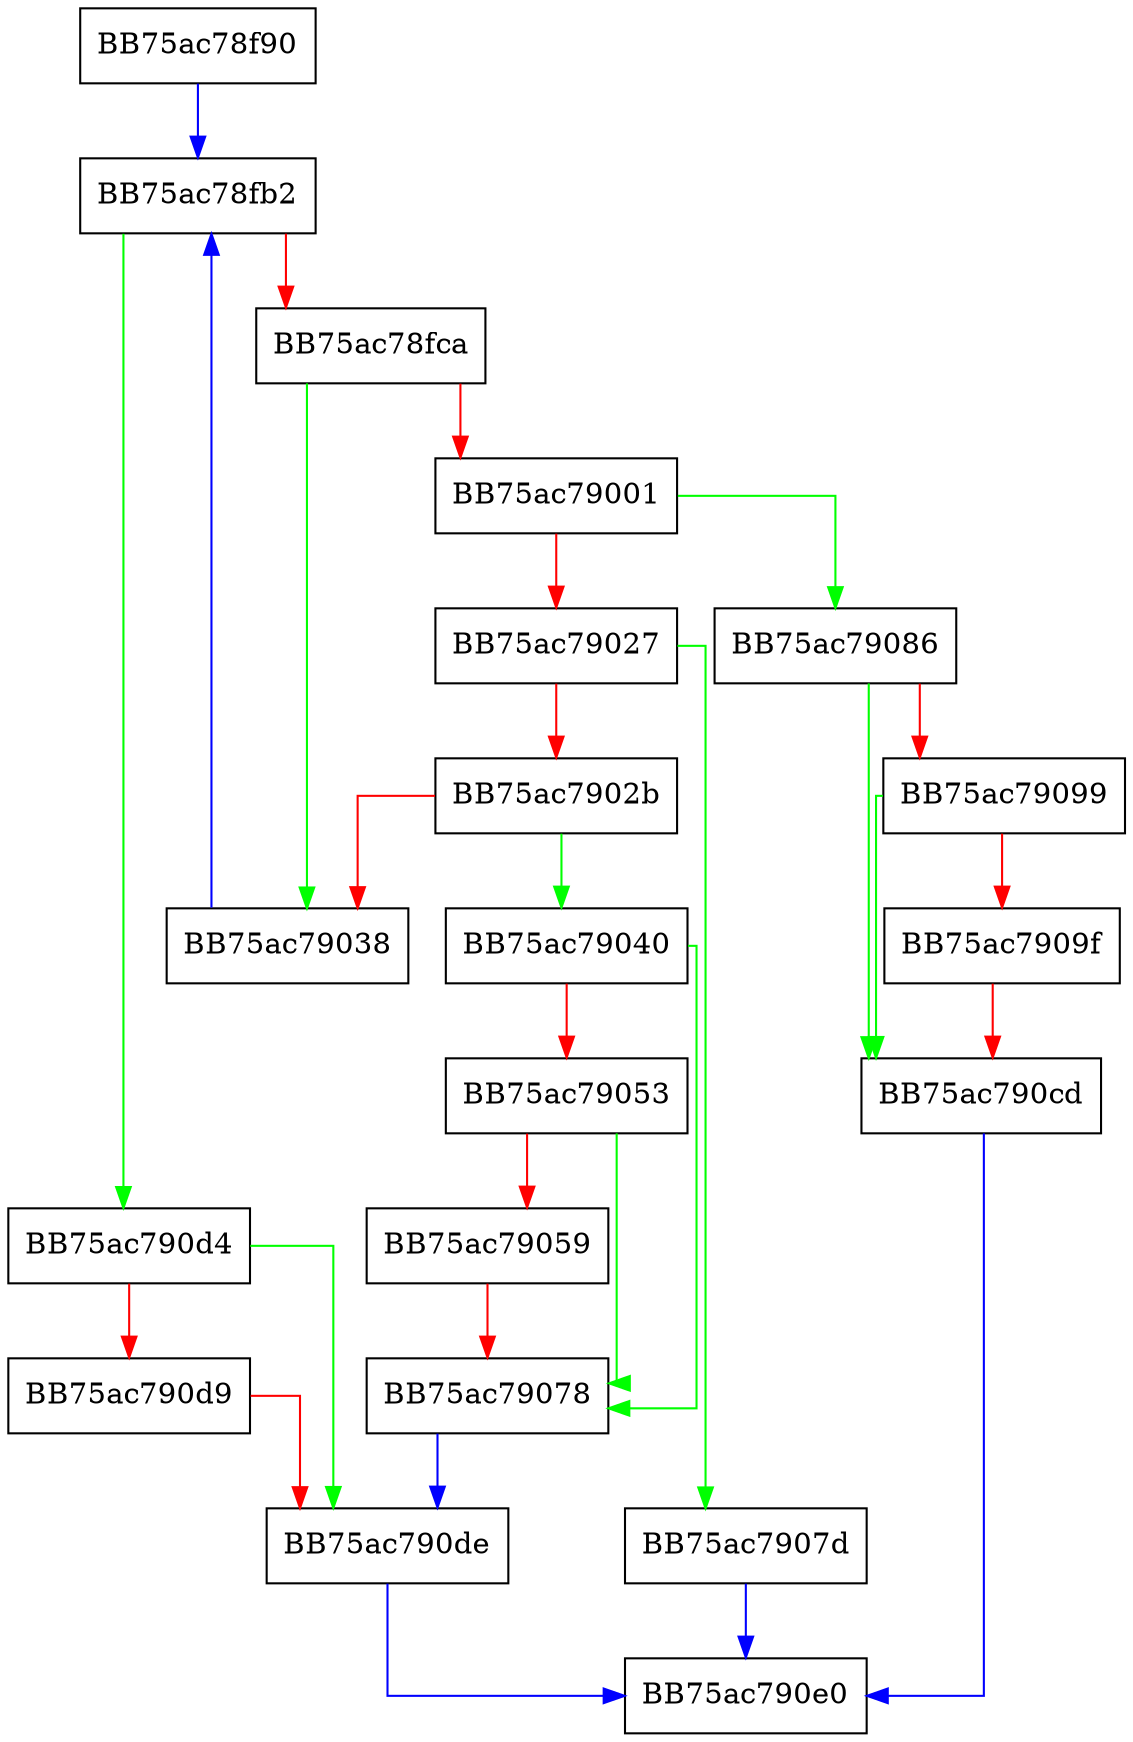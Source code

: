 digraph MaintRescanEntry {
  node [shape="box"];
  graph [splines=ortho];
  BB75ac78f90 -> BB75ac78fb2 [color="blue"];
  BB75ac78fb2 -> BB75ac790d4 [color="green"];
  BB75ac78fb2 -> BB75ac78fca [color="red"];
  BB75ac78fca -> BB75ac79038 [color="green"];
  BB75ac78fca -> BB75ac79001 [color="red"];
  BB75ac79001 -> BB75ac79086 [color="green"];
  BB75ac79001 -> BB75ac79027 [color="red"];
  BB75ac79027 -> BB75ac7907d [color="green"];
  BB75ac79027 -> BB75ac7902b [color="red"];
  BB75ac7902b -> BB75ac79040 [color="green"];
  BB75ac7902b -> BB75ac79038 [color="red"];
  BB75ac79038 -> BB75ac78fb2 [color="blue"];
  BB75ac79040 -> BB75ac79078 [color="green"];
  BB75ac79040 -> BB75ac79053 [color="red"];
  BB75ac79053 -> BB75ac79078 [color="green"];
  BB75ac79053 -> BB75ac79059 [color="red"];
  BB75ac79059 -> BB75ac79078 [color="red"];
  BB75ac79078 -> BB75ac790de [color="blue"];
  BB75ac7907d -> BB75ac790e0 [color="blue"];
  BB75ac79086 -> BB75ac790cd [color="green"];
  BB75ac79086 -> BB75ac79099 [color="red"];
  BB75ac79099 -> BB75ac790cd [color="green"];
  BB75ac79099 -> BB75ac7909f [color="red"];
  BB75ac7909f -> BB75ac790cd [color="red"];
  BB75ac790cd -> BB75ac790e0 [color="blue"];
  BB75ac790d4 -> BB75ac790de [color="green"];
  BB75ac790d4 -> BB75ac790d9 [color="red"];
  BB75ac790d9 -> BB75ac790de [color="red"];
  BB75ac790de -> BB75ac790e0 [color="blue"];
}